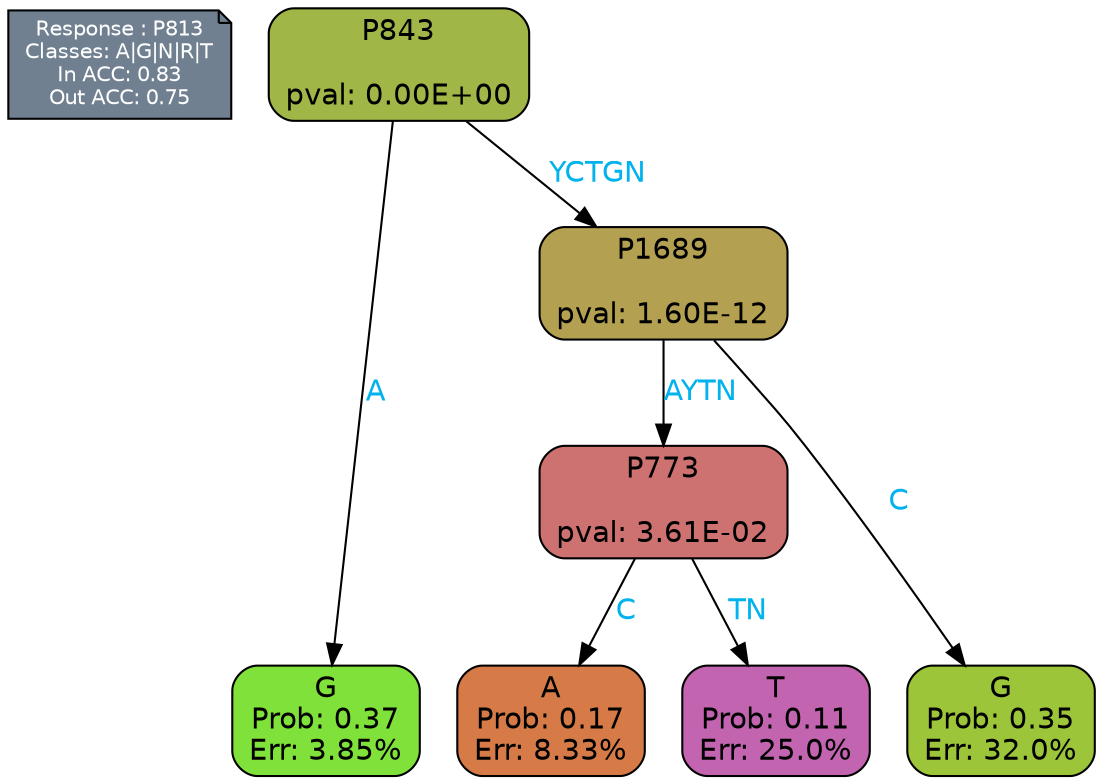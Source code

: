 digraph Tree {
node [shape=box, style="filled, rounded", color="black", fontname=helvetica] ;
graph [ranksep=equally, splines=polylines, bgcolor=transparent, dpi=600] ;
edge [fontname=helvetica] ;
LEGEND [label="Response : P813
Classes: A|G|N|R|T
In ACC: 0.83
Out ACC: 0.75
",shape=note,align=left,style=filled,fillcolor="slategray",fontcolor="white",fontsize=10];1 [label="P843

pval: 0.00E+00", fillcolor="#a0b748"] ;
2 [label="G
Prob: 0.37
Err: 3.85%", fillcolor="#7fe139"] ;
3 [label="P1689

pval: 1.60E-12", fillcolor="#b3a051"] ;
4 [label="P773

pval: 3.61E-02", fillcolor="#ce7171"] ;
5 [label="A
Prob: 0.17
Err: 8.33%", fillcolor="#d67b47"] ;
6 [label="T
Prob: 0.11
Err: 25.0%", fillcolor="#c264af"] ;
7 [label="G
Prob: 0.35
Err: 32.0%", fillcolor="#9cc539"] ;
1 -> 2 [label="A",fontcolor=deepskyblue2] ;
1 -> 3 [label="YCTGN",fontcolor=deepskyblue2] ;
3 -> 4 [label="AYTN",fontcolor=deepskyblue2] ;
3 -> 7 [label="C",fontcolor=deepskyblue2] ;
4 -> 5 [label="C",fontcolor=deepskyblue2] ;
4 -> 6 [label="TN",fontcolor=deepskyblue2] ;
{rank = same; 2;5;6;7;}{rank = same; LEGEND;1;}}